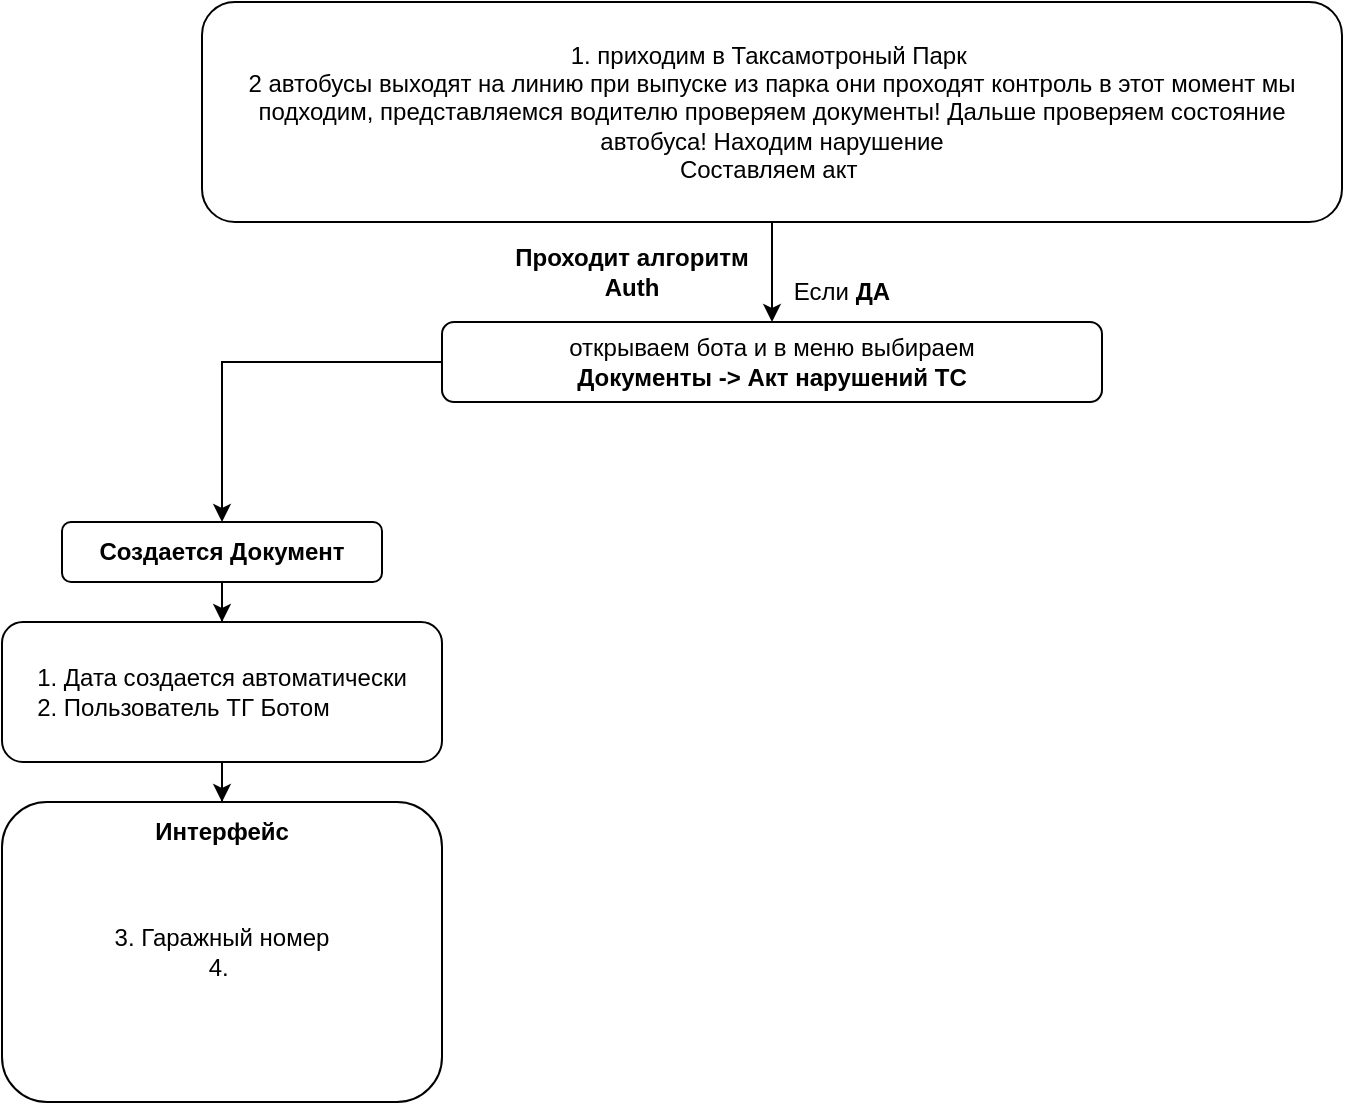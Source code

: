 <mxfile version="22.0.8" type="github">
  <diagram name="Страница — 1" id="SPHt7ZytzHKo-IP5oX0M">
    <mxGraphModel dx="1434" dy="750" grid="1" gridSize="10" guides="1" tooltips="1" connect="1" arrows="1" fold="1" page="1" pageScale="1" pageWidth="827" pageHeight="1169" math="0" shadow="0">
      <root>
        <mxCell id="0" />
        <mxCell id="1" parent="0" />
        <mxCell id="XXswtY91_qXGHENN87gQ-3" value="" style="edgeStyle=orthogonalEdgeStyle;rounded=0;orthogonalLoop=1;jettySize=auto;html=1;" edge="1" parent="1" source="XXswtY91_qXGHENN87gQ-1" target="XXswtY91_qXGHENN87gQ-2">
          <mxGeometry relative="1" as="geometry" />
        </mxCell>
        <mxCell id="XXswtY91_qXGHENN87gQ-1" value="&lt;div&gt;1. приходим в Таксамотроный Парк&amp;nbsp;&lt;/div&gt;&lt;div&gt;2 автобусы выходят на линию при выпуске из парка они проходят контроль в этот момент мы подходим, представляемся водителю проверяем документы! Дальше проверяем состояние автобуса! Находим нарушение&lt;/div&gt;&lt;div&gt;Составляем акт&amp;nbsp;&lt;/div&gt;" style="rounded=1;whiteSpace=wrap;html=1;" vertex="1" parent="1">
          <mxGeometry x="140" y="10" width="570" height="110" as="geometry" />
        </mxCell>
        <mxCell id="XXswtY91_qXGHENN87gQ-14" value="" style="edgeStyle=orthogonalEdgeStyle;rounded=0;orthogonalLoop=1;jettySize=auto;html=1;" edge="1" parent="1" source="XXswtY91_qXGHENN87gQ-2" target="XXswtY91_qXGHENN87gQ-13">
          <mxGeometry relative="1" as="geometry" />
        </mxCell>
        <mxCell id="XXswtY91_qXGHENN87gQ-2" value="открываем бота и в меню выбираем&lt;br&gt;&lt;b&gt;Документы -&amp;gt; Акт нарушений ТС&lt;/b&gt;" style="whiteSpace=wrap;html=1;rounded=1;" vertex="1" parent="1">
          <mxGeometry x="260" y="170" width="330" height="40" as="geometry" />
        </mxCell>
        <mxCell id="XXswtY91_qXGHENN87gQ-5" value="&lt;b&gt;Проходит алгоритм Auth&lt;/b&gt;" style="text;html=1;strokeColor=none;fillColor=none;align=center;verticalAlign=middle;whiteSpace=wrap;rounded=0;" vertex="1" parent="1">
          <mxGeometry x="290" y="130" width="130" height="30" as="geometry" />
        </mxCell>
        <mxCell id="XXswtY91_qXGHENN87gQ-6" value="Если &lt;b&gt;ДА&lt;/b&gt;" style="text;html=1;strokeColor=none;fillColor=none;align=center;verticalAlign=middle;whiteSpace=wrap;rounded=0;" vertex="1" parent="1">
          <mxGeometry x="430" y="140" width="60" height="30" as="geometry" />
        </mxCell>
        <mxCell id="XXswtY91_qXGHENN87gQ-16" value="" style="edgeStyle=orthogonalEdgeStyle;rounded=0;orthogonalLoop=1;jettySize=auto;html=1;" edge="1" parent="1" source="XXswtY91_qXGHENN87gQ-13" target="XXswtY91_qXGHENN87gQ-15">
          <mxGeometry relative="1" as="geometry" />
        </mxCell>
        <mxCell id="XXswtY91_qXGHENN87gQ-13" value="&lt;b&gt;Создается Документ&lt;/b&gt;" style="whiteSpace=wrap;html=1;rounded=1;" vertex="1" parent="1">
          <mxGeometry x="70" y="270" width="160" height="30" as="geometry" />
        </mxCell>
        <mxCell id="XXswtY91_qXGHENN87gQ-18" value="" style="edgeStyle=orthogonalEdgeStyle;rounded=0;orthogonalLoop=1;jettySize=auto;html=1;" edge="1" parent="1" source="XXswtY91_qXGHENN87gQ-15" target="XXswtY91_qXGHENN87gQ-17">
          <mxGeometry relative="1" as="geometry" />
        </mxCell>
        <mxCell id="XXswtY91_qXGHENN87gQ-15" value="1. Дата создается автоматически&lt;br&gt;&lt;div style=&quot;text-align: left;&quot;&gt;&lt;span style=&quot;background-color: initial;&quot;&gt;2. Пользователь ТГ Ботом&lt;/span&gt;&lt;/div&gt;" style="whiteSpace=wrap;html=1;rounded=1;" vertex="1" parent="1">
          <mxGeometry x="40" y="320" width="220" height="70" as="geometry" />
        </mxCell>
        <mxCell id="XXswtY91_qXGHENN87gQ-17" value="3. Гаражный номер&lt;br&gt;4.&amp;nbsp;" style="whiteSpace=wrap;html=1;rounded=1;" vertex="1" parent="1">
          <mxGeometry x="40" y="410" width="220" height="150" as="geometry" />
        </mxCell>
        <mxCell id="XXswtY91_qXGHENN87gQ-19" value="&lt;b&gt;Интерфейс&lt;/b&gt;" style="text;html=1;strokeColor=none;fillColor=none;align=center;verticalAlign=middle;whiteSpace=wrap;rounded=0;" vertex="1" parent="1">
          <mxGeometry x="120" y="410" width="60" height="30" as="geometry" />
        </mxCell>
      </root>
    </mxGraphModel>
  </diagram>
</mxfile>
